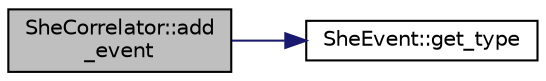 digraph "SheCorrelator::add_event"
{
  edge [fontname="Helvetica",fontsize="10",labelfontname="Helvetica",labelfontsize="10"];
  node [fontname="Helvetica",fontsize="10",shape=record];
  rankdir="LR";
  Node1 [label="SheCorrelator::add\l_event",height=0.2,width=0.4,color="black", fillcolor="grey75", style="filled", fontcolor="black"];
  Node1 -> Node2 [color="midnightblue",fontsize="10",style="solid",fontname="Helvetica"];
  Node2 [label="SheEvent::get_type",height=0.2,width=0.4,color="black", fillcolor="white", style="filled",URL="$dc/d98/class_she_event.html#ad2309404ad371b2a0f50368f849f9a86"];
}
